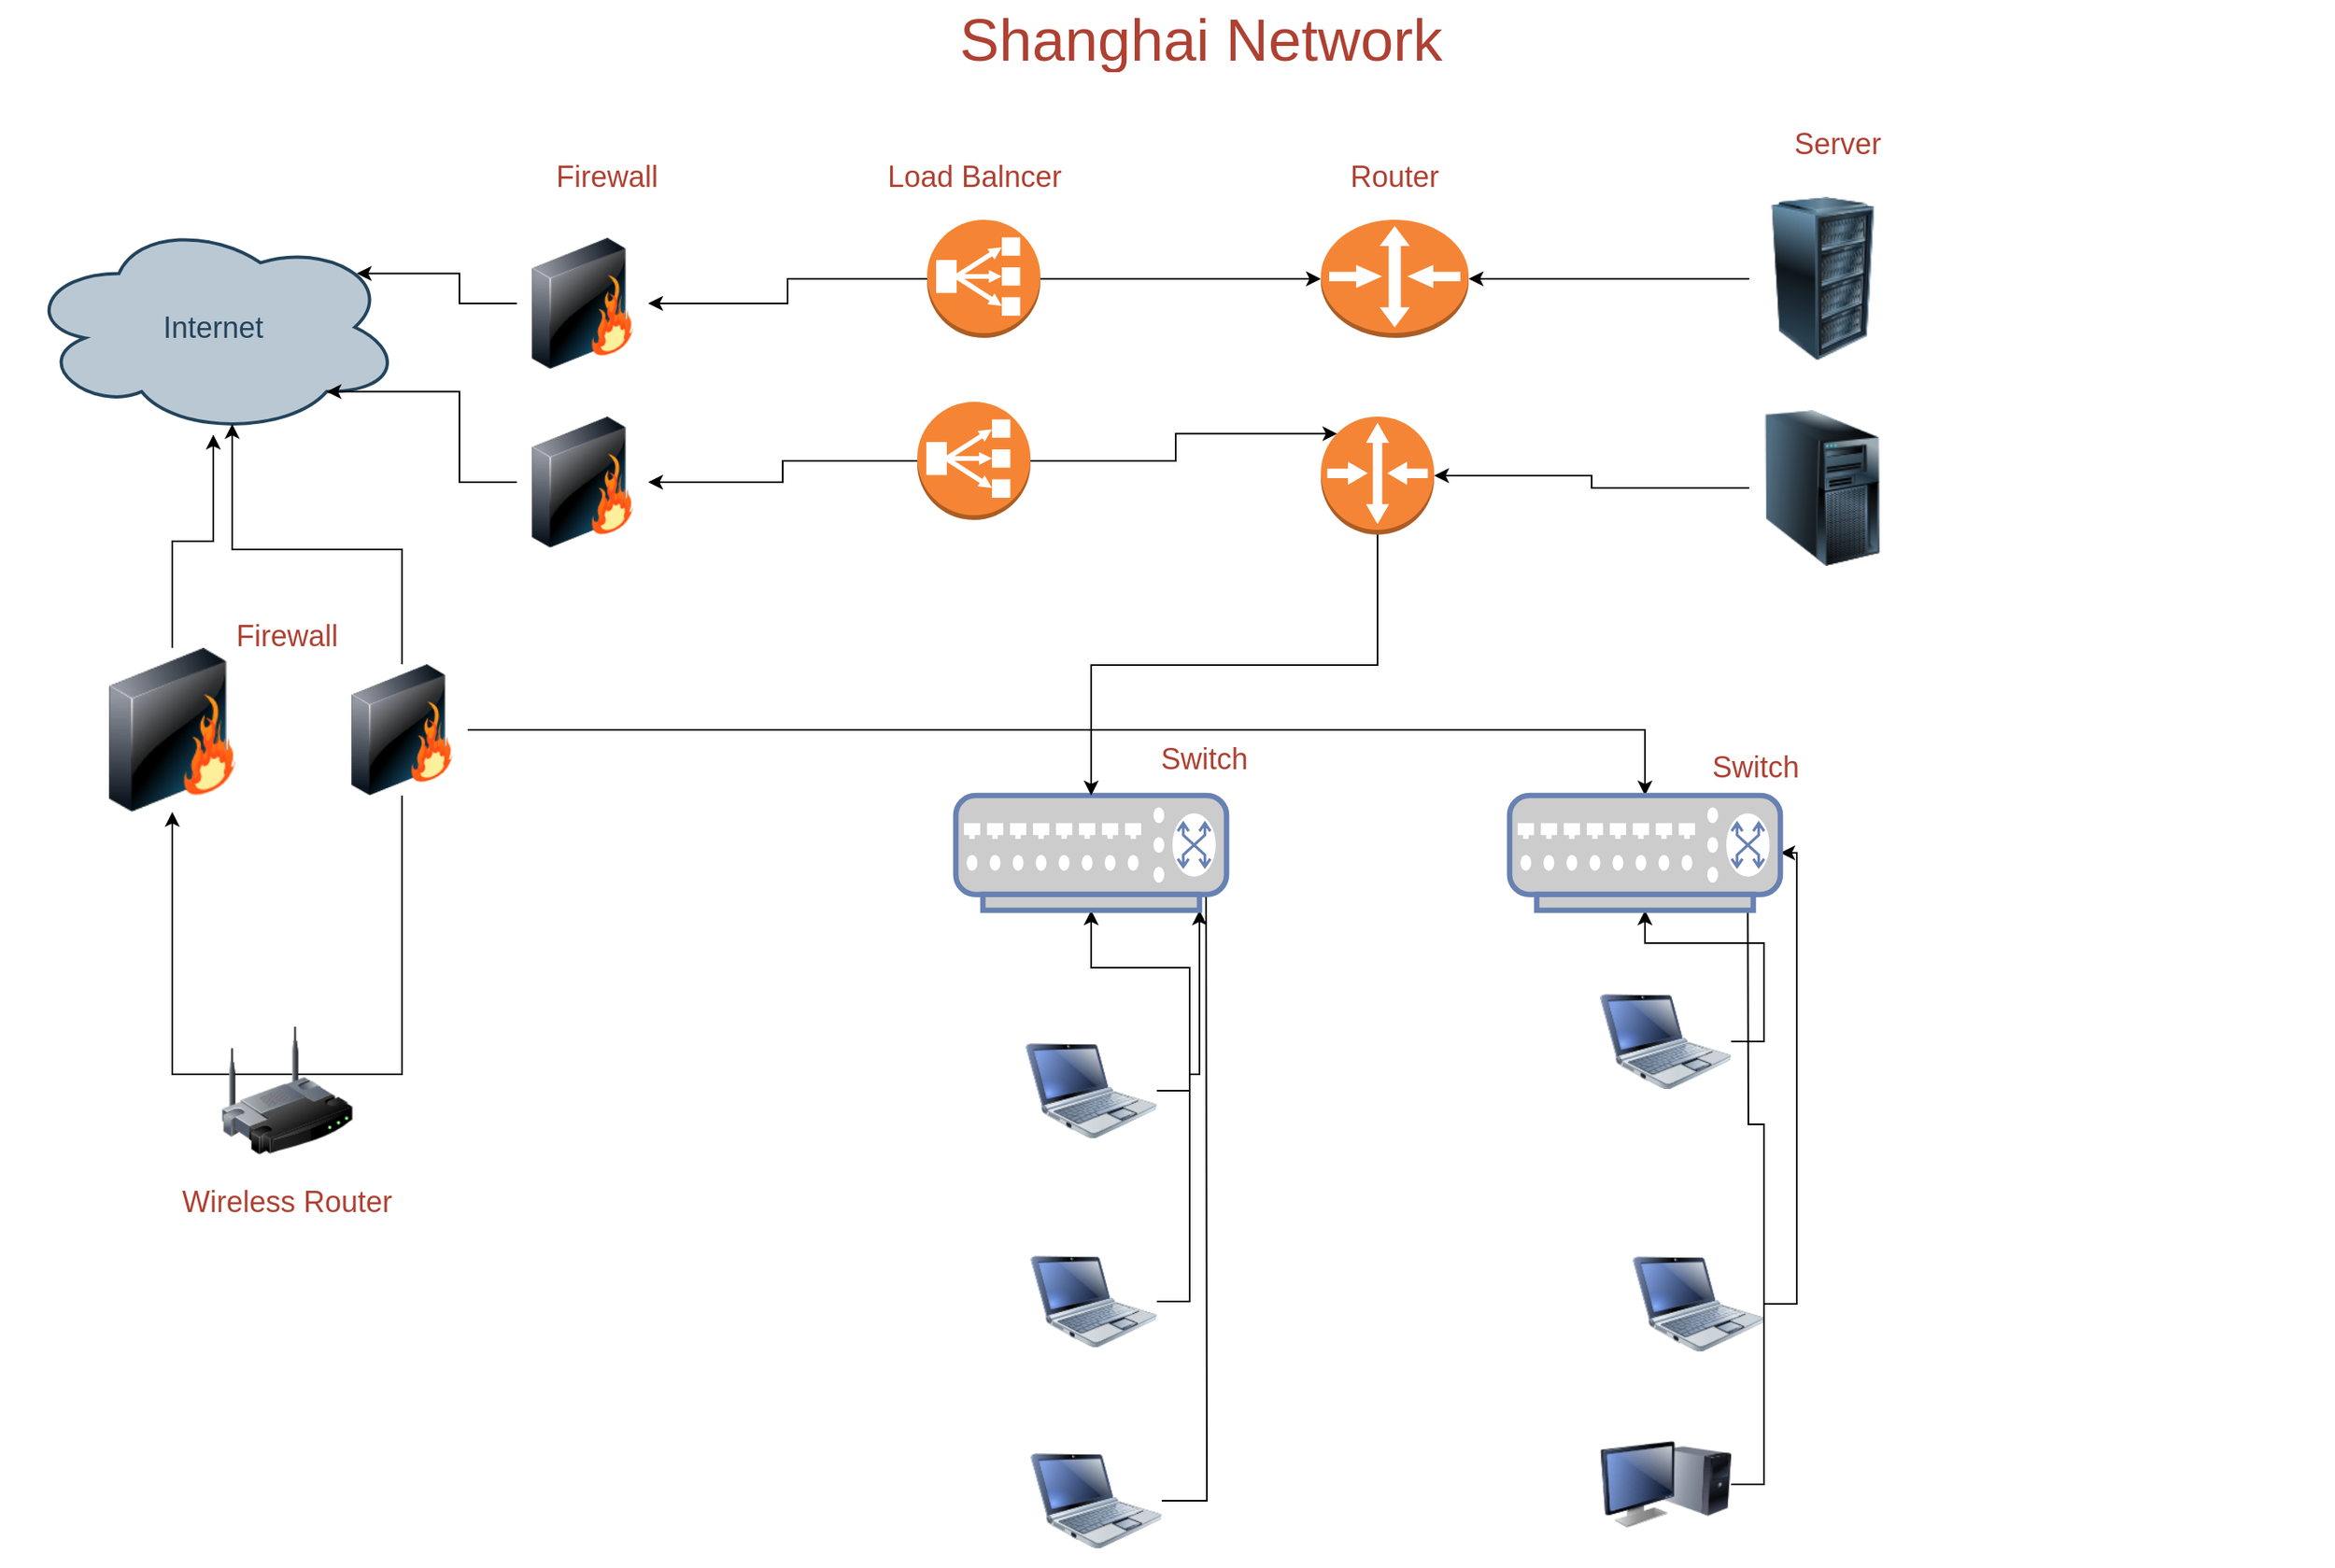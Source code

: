 <mxfile version="13.8.8" type="device"><diagram id="a45cf8ec-cd66-6f27-3ac3-be6e809c9e4a" name="Page-1"><mxGraphModel dx="1763" dy="1385" grid="1" gridSize="10" guides="1" tooltips="1" connect="1" arrows="1" fold="1" page="1" pageScale="1" pageWidth="827" pageHeight="1169" background="#ffffff" math="0" shadow="0"><root><mxCell id="0"/><mxCell id="1" parent="0"/><mxCell id="EzzrFtjefUYQEl2xhc6p-193" style="edgeStyle=orthogonalEdgeStyle;rounded=0;orthogonalLoop=1;jettySize=auto;html=1;exitX=1;exitY=0.5;exitDx=0;exitDy=0;entryX=1;entryY=0.5;entryDx=0;entryDy=0;entryPerimeter=0;" edge="1" parent="1" source="27" target="EzzrFtjefUYQEl2xhc6p-188"><mxGeometry relative="1" as="geometry"/></mxCell><mxCell id="27" value="" style="image;html=1;image=img/lib/clip_art/computers/Netbook_128x128.png;shadow=0;strokeColor=#000000;fillColor=#FFFFFF;gradientColor=none;fontSize=18;fontColor=#F08705;fontStyle=0" parent="1" vertex="1"><mxGeometry x="1090" y="770" width="80" height="80" as="geometry"/></mxCell><mxCell id="EzzrFtjefUYQEl2xhc6p-195" style="edgeStyle=orthogonalEdgeStyle;rounded=0;orthogonalLoop=1;jettySize=auto;html=1;exitX=1;exitY=0.5;exitDx=0;exitDy=0;" edge="1" parent="1" source="28" target="EzzrFtjefUYQEl2xhc6p-175"><mxGeometry relative="1" as="geometry"/></mxCell><mxCell id="28" value="" style="image;html=1;image=img/lib/clip_art/computers/Netbook_128x128.png;shadow=0;strokeColor=#000000;fillColor=#FFFFFF;gradientColor=none;fontSize=18;fontColor=#F08705;fontStyle=0" parent="1" vertex="1"><mxGeometry x="720" y="640" width="80" height="80" as="geometry"/></mxCell><mxCell id="EzzrFtjefUYQEl2xhc6p-196" style="edgeStyle=orthogonalEdgeStyle;rounded=0;orthogonalLoop=1;jettySize=auto;html=1;exitX=1;exitY=0.5;exitDx=0;exitDy=0;entryX=0.9;entryY=1;entryDx=0;entryDy=0;entryPerimeter=0;" edge="1" parent="1" source="29" target="EzzrFtjefUYQEl2xhc6p-175"><mxGeometry relative="1" as="geometry"/></mxCell><mxCell id="29" value="" style="image;html=1;image=img/lib/clip_art/computers/Netbook_128x128.png;shadow=0;strokeColor=#000000;fillColor=#FFFFFF;gradientColor=none;fontSize=18;fontColor=#F08705;fontStyle=0" parent="1" vertex="1"><mxGeometry x="723" y="770" width="77" height="77" as="geometry"/></mxCell><mxCell id="EzzrFtjefUYQEl2xhc6p-197" style="edgeStyle=orthogonalEdgeStyle;rounded=0;orthogonalLoop=1;jettySize=auto;html=1;exitX=1;exitY=0.5;exitDx=0;exitDy=0;" edge="1" parent="1" source="34"><mxGeometry relative="1" as="geometry"><mxPoint x="830" y="550" as="targetPoint"/></mxGeometry></mxCell><mxCell id="34" value="" style="image;html=1;image=img/lib/clip_art/computers/Netbook_128x128.png;shadow=0;strokeColor=#000000;fillColor=#FFFFFF;gradientColor=none;fontSize=18;fontColor=#F08705;fontStyle=0" parent="1" vertex="1"><mxGeometry x="723" y="890" width="80" height="80" as="geometry"/></mxCell><mxCell id="EzzrFtjefUYQEl2xhc6p-192" style="edgeStyle=orthogonalEdgeStyle;rounded=0;orthogonalLoop=1;jettySize=auto;html=1;exitX=1;exitY=0.5;exitDx=0;exitDy=0;" edge="1" parent="1" source="35" target="EzzrFtjefUYQEl2xhc6p-188"><mxGeometry relative="1" as="geometry"/></mxCell><mxCell id="35" value="" style="image;html=1;image=img/lib/clip_art/computers/Netbook_128x128.png;shadow=0;strokeColor=#000000;fillColor=#FFFFFF;gradientColor=none;fontSize=18;fontColor=#F08705;fontStyle=0" parent="1" vertex="1"><mxGeometry x="1070" y="610" width="80" height="80" as="geometry"/></mxCell><mxCell id="EzzrFtjefUYQEl2xhc6p-189" style="edgeStyle=orthogonalEdgeStyle;rounded=0;orthogonalLoop=1;jettySize=auto;html=1;exitX=0;exitY=0.5;exitDx=0;exitDy=0;entryX=1;entryY=0.5;entryDx=0;entryDy=0;entryPerimeter=0;" edge="1" parent="1" source="41" target="EzzrFtjefUYQEl2xhc6p-174"><mxGeometry relative="1" as="geometry"/></mxCell><mxCell id="41" value="" style="image;html=1;image=img/lib/clip_art/computers/Server_Rack_128x128.png;shadow=0;strokeColor=#000000;fillColor=#FFFFFF;gradientColor=none;fontSize=18;fontColor=#F08705;fontStyle=0" parent="1" vertex="1"><mxGeometry x="1161" y="135" width="90" height="100" as="geometry"/></mxCell><mxCell id="EzzrFtjefUYQEl2xhc6p-190" style="edgeStyle=orthogonalEdgeStyle;rounded=0;orthogonalLoop=1;jettySize=auto;html=1;exitX=0;exitY=0.5;exitDx=0;exitDy=0;entryX=1;entryY=0.5;entryDx=0;entryDy=0;entryPerimeter=0;" edge="1" parent="1" source="42" target="EzzrFtjefUYQEl2xhc6p-179"><mxGeometry relative="1" as="geometry"/></mxCell><mxCell id="42" value="" style="image;html=1;image=img/lib/clip_art/computers/Server_Tower_128x128.png;shadow=0;strokeColor=#000000;fillColor=#FFFFFF;gradientColor=none;fontSize=18;fontColor=#F08705;fontStyle=0" parent="1" vertex="1"><mxGeometry x="1161" y="265" width="89" height="95" as="geometry"/></mxCell><mxCell id="49" value="Internet" style="ellipse;shape=cloud;whiteSpace=wrap;html=1;shadow=0;strokeColor=#23445D;fillColor=#BAC8D3;gradientColor=none;fontSize=18;fontColor=#23445D;fontStyle=0;gradientDirection=north;strokeWidth=2;" parent="1" vertex="1"><mxGeometry x="110" y="149" width="230" height="131" as="geometry"/></mxCell><mxCell id="EzzrFtjefUYQEl2xhc6p-194" style="edgeStyle=orthogonalEdgeStyle;rounded=0;orthogonalLoop=1;jettySize=auto;html=1;exitX=1;exitY=0.5;exitDx=0;exitDy=0;" edge="1" parent="1" source="54"><mxGeometry relative="1" as="geometry"><mxPoint x="1160" y="520" as="targetPoint"/></mxGeometry></mxCell><mxCell id="54" value="" style="image;html=1;image=img/lib/clip_art/computers/Monitor_Tower_128x128.png;shadow=0;strokeColor=#000000;fillColor=#FFFFFF;gradientColor=none;fontSize=18;fontColor=#F08705;fontStyle=0" parent="1" vertex="1"><mxGeometry x="1070" y="880" width="80" height="80" as="geometry"/></mxCell><mxCell id="EzzrFtjefUYQEl2xhc6p-207" style="edgeStyle=orthogonalEdgeStyle;rounded=0;orthogonalLoop=1;jettySize=auto;html=1;entryX=0.5;entryY=1;entryDx=0;entryDy=0;exitX=0.5;exitY=1;exitDx=0;exitDy=0;" edge="1" parent="1" source="EzzrFtjefUYQEl2xhc6p-180" target="EzzrFtjefUYQEl2xhc6p-181"><mxGeometry relative="1" as="geometry"><Array as="points"><mxPoint x="340" y="670"/><mxPoint x="200" y="670"/></Array></mxGeometry></mxCell><mxCell id="56" value="" style="image;html=1;image=img/lib/clip_art/networking/Wireless_Router_128x128.png;shadow=0;strokeColor=#000000;fillColor=#FFFFFF;gradientColor=none;fontSize=18;fontColor=#F08705;fontStyle=0" parent="1" vertex="1"><mxGeometry x="230" y="640" width="80" height="80" as="geometry"/></mxCell><mxCell id="EzzrFtjefUYQEl2xhc6p-203" style="edgeStyle=orthogonalEdgeStyle;rounded=0;orthogonalLoop=1;jettySize=auto;html=1;exitX=0;exitY=0.5;exitDx=0;exitDy=0;entryX=0.88;entryY=0.25;entryDx=0;entryDy=0;entryPerimeter=0;" edge="1" parent="1" source="82" target="49"><mxGeometry relative="1" as="geometry"/></mxCell><mxCell id="82" value="" style="image;html=1;image=img/lib/clip_art/networking/Firewall_128x128.png;shadow=0;strokeColor=#000000;fillColor=#FFFFFF;gradientColor=none;fontSize=18;fontColor=#F08705;fontStyle=0" parent="1" vertex="1"><mxGeometry x="410" y="160" width="80" height="80" as="geometry"/></mxCell><mxCell id="168" value="Shanghai Network" style="text;html=1;strokeColor=none;fillColor=none;align=center;verticalAlign=middle;whiteSpace=wrap;overflow=hidden;shadow=0;fontSize=36;fontColor=#AE4132;fontStyle=0" parent="1" vertex="1"><mxGeometry x="137" y="15" width="1380" height="45" as="geometry"/></mxCell><mxCell id="171" style="edgeStyle=orthogonalEdgeStyle;rounded=0;jumpStyle=none;html=1;exitX=0;exitY=0.5;entryX=0;entryY=0.5;shadow=0;labelBackgroundColor=none;startArrow=none;startFill=0;endArrow=classic;endFill=1;endSize=6;jettySize=auto;orthogonalLoop=1;strokeColor=#23445D;strokeWidth=2;fillColor=#F08705;fontFamily=Helvetica;fontSize=14;fontColor=#F08705;align=left;fontStyle=0" parent="1" source="168" target="168" edge="1"><mxGeometry relative="1" as="geometry"/></mxCell><mxCell id="172" style="edgeStyle=orthogonalEdgeStyle;rounded=0;jumpStyle=none;html=1;exitX=0.75;exitY=0;entryX=0.75;entryY=0;shadow=0;labelBackgroundColor=none;startArrow=none;startFill=0;endArrow=classic;endFill=1;endSize=6;jettySize=auto;orthogonalLoop=1;strokeColor=#23445D;strokeWidth=2;fillColor=#F08705;fontFamily=Helvetica;fontSize=14;fontColor=#FFFFFF;align=left;fontStyle=0" parent="1" source="27" target="27" edge="1"><mxGeometry relative="1" as="geometry"/></mxCell><mxCell id="EzzrFtjefUYQEl2xhc6p-199" style="edgeStyle=orthogonalEdgeStyle;rounded=0;orthogonalLoop=1;jettySize=auto;html=1;entryX=0;entryY=0.5;entryDx=0;entryDy=0;entryPerimeter=0;" edge="1" parent="1" source="EzzrFtjefUYQEl2xhc6p-172" target="EzzrFtjefUYQEl2xhc6p-174"><mxGeometry relative="1" as="geometry"/></mxCell><mxCell id="EzzrFtjefUYQEl2xhc6p-201" style="edgeStyle=orthogonalEdgeStyle;rounded=0;orthogonalLoop=1;jettySize=auto;html=1;exitX=0;exitY=0.5;exitDx=0;exitDy=0;exitPerimeter=0;" edge="1" parent="1" source="EzzrFtjefUYQEl2xhc6p-172" target="82"><mxGeometry relative="1" as="geometry"/></mxCell><mxCell id="EzzrFtjefUYQEl2xhc6p-172" value="" style="outlineConnect=0;dashed=0;verticalLabelPosition=bottom;verticalAlign=top;align=center;html=1;shape=mxgraph.aws3.classic_load_balancer;fillColor=#F58534;gradientColor=none;" vertex="1" parent="1"><mxGeometry x="660" y="149" width="69" height="72" as="geometry"/></mxCell><mxCell id="EzzrFtjefUYQEl2xhc6p-200" style="edgeStyle=orthogonalEdgeStyle;rounded=0;orthogonalLoop=1;jettySize=auto;html=1;entryX=0.145;entryY=0.145;entryDx=0;entryDy=0;entryPerimeter=0;" edge="1" parent="1" source="EzzrFtjefUYQEl2xhc6p-173" target="EzzrFtjefUYQEl2xhc6p-179"><mxGeometry relative="1" as="geometry"/></mxCell><mxCell id="EzzrFtjefUYQEl2xhc6p-202" style="edgeStyle=orthogonalEdgeStyle;rounded=0;orthogonalLoop=1;jettySize=auto;html=1;exitX=0;exitY=0.5;exitDx=0;exitDy=0;exitPerimeter=0;" edge="1" parent="1" source="EzzrFtjefUYQEl2xhc6p-173" target="EzzrFtjefUYQEl2xhc6p-177"><mxGeometry relative="1" as="geometry"/></mxCell><mxCell id="EzzrFtjefUYQEl2xhc6p-173" value="" style="outlineConnect=0;dashed=0;verticalLabelPosition=bottom;verticalAlign=top;align=center;html=1;shape=mxgraph.aws3.classic_load_balancer;fillColor=#F58534;gradientColor=none;" vertex="1" parent="1"><mxGeometry x="654" y="260" width="69" height="72" as="geometry"/></mxCell><mxCell id="EzzrFtjefUYQEl2xhc6p-174" value="" style="outlineConnect=0;dashed=0;verticalLabelPosition=bottom;verticalAlign=top;align=center;html=1;shape=mxgraph.aws3.router;fillColor=#F58536;gradientColor=none;" vertex="1" parent="1"><mxGeometry x="900" y="149" width="90" height="72" as="geometry"/></mxCell><mxCell id="EzzrFtjefUYQEl2xhc6p-175" value="" style="fontColor=#0066CC;verticalAlign=top;verticalLabelPosition=bottom;labelPosition=center;align=center;html=1;outlineConnect=0;fillColor=#CCCCCC;strokeColor=#6881B3;gradientColor=none;gradientDirection=north;strokeWidth=2;shape=mxgraph.networks.switch;" vertex="1" parent="1"><mxGeometry x="677.5" y="500" width="165" height="70" as="geometry"/></mxCell><mxCell id="EzzrFtjefUYQEl2xhc6p-204" style="edgeStyle=orthogonalEdgeStyle;rounded=0;orthogonalLoop=1;jettySize=auto;html=1;exitX=0;exitY=0.5;exitDx=0;exitDy=0;entryX=0.8;entryY=0.8;entryDx=0;entryDy=0;entryPerimeter=0;" edge="1" parent="1" source="EzzrFtjefUYQEl2xhc6p-177" target="49"><mxGeometry relative="1" as="geometry"/></mxCell><mxCell id="EzzrFtjefUYQEl2xhc6p-177" value="" style="image;html=1;image=img/lib/clip_art/networking/Firewall_128x128.png;shadow=0;strokeColor=#000000;fillColor=#FFFFFF;gradientColor=none;fontSize=18;fontColor=#F08705;fontStyle=0" vertex="1" parent="1"><mxGeometry x="410" y="269" width="80" height="80" as="geometry"/></mxCell><mxCell id="EzzrFtjefUYQEl2xhc6p-191" style="edgeStyle=orthogonalEdgeStyle;rounded=0;orthogonalLoop=1;jettySize=auto;html=1;exitX=0.5;exitY=1;exitDx=0;exitDy=0;exitPerimeter=0;" edge="1" parent="1" source="EzzrFtjefUYQEl2xhc6p-179" target="EzzrFtjefUYQEl2xhc6p-175"><mxGeometry relative="1" as="geometry"/></mxCell><mxCell id="EzzrFtjefUYQEl2xhc6p-179" value="" style="outlineConnect=0;dashed=0;verticalLabelPosition=bottom;verticalAlign=top;align=center;html=1;shape=mxgraph.aws3.router;fillColor=#F58536;gradientColor=none;" vertex="1" parent="1"><mxGeometry x="900" y="269" width="69" height="72" as="geometry"/></mxCell><mxCell id="EzzrFtjefUYQEl2xhc6p-198" style="edgeStyle=orthogonalEdgeStyle;rounded=0;orthogonalLoop=1;jettySize=auto;html=1;entryX=0.5;entryY=0;entryDx=0;entryDy=0;entryPerimeter=0;" edge="1" parent="1" source="EzzrFtjefUYQEl2xhc6p-180" target="EzzrFtjefUYQEl2xhc6p-188"><mxGeometry relative="1" as="geometry"/></mxCell><mxCell id="EzzrFtjefUYQEl2xhc6p-206" style="edgeStyle=orthogonalEdgeStyle;rounded=0;orthogonalLoop=1;jettySize=auto;html=1;entryX=0.55;entryY=0.95;entryDx=0;entryDy=0;entryPerimeter=0;" edge="1" parent="1" source="EzzrFtjefUYQEl2xhc6p-180" target="49"><mxGeometry relative="1" as="geometry"/></mxCell><mxCell id="EzzrFtjefUYQEl2xhc6p-180" value="" style="image;html=1;image=img/lib/clip_art/networking/Firewall_128x128.png;shadow=0;strokeColor=#000000;fillColor=#FFFFFF;gradientColor=none;fontSize=18;fontColor=#F08705;fontStyle=0" vertex="1" parent="1"><mxGeometry x="300" y="420" width="80" height="80" as="geometry"/></mxCell><mxCell id="EzzrFtjefUYQEl2xhc6p-205" style="edgeStyle=orthogonalEdgeStyle;rounded=0;orthogonalLoop=1;jettySize=auto;html=1;" edge="1" parent="1" source="EzzrFtjefUYQEl2xhc6p-181" target="49"><mxGeometry relative="1" as="geometry"/></mxCell><mxCell id="EzzrFtjefUYQEl2xhc6p-181" value="" style="image;html=1;image=img/lib/clip_art/networking/Firewall_128x128.png;shadow=0;strokeColor=#000000;fillColor=#FFFFFF;gradientColor=none;fontSize=18;fontColor=#F08705;fontStyle=0" vertex="1" parent="1"><mxGeometry x="160" y="410" width="80" height="100" as="geometry"/></mxCell><mxCell id="EzzrFtjefUYQEl2xhc6p-188" value="" style="fontColor=#0066CC;verticalAlign=top;verticalLabelPosition=bottom;labelPosition=center;align=center;html=1;outlineConnect=0;fillColor=#CCCCCC;strokeColor=#6881B3;gradientColor=none;gradientDirection=north;strokeWidth=2;shape=mxgraph.networks.switch;" vertex="1" parent="1"><mxGeometry x="1015" y="500" width="165" height="70" as="geometry"/></mxCell><mxCell id="EzzrFtjefUYQEl2xhc6p-208" value="Load Balncer" style="text;html=1;strokeColor=none;fillColor=none;align=center;verticalAlign=middle;whiteSpace=wrap;overflow=hidden;shadow=0;fontSize=18;fontColor=#AE4132;fontStyle=0" vertex="1" parent="1"><mxGeometry x="513.5" y="100" width="350" height="45" as="geometry"/></mxCell><mxCell id="EzzrFtjefUYQEl2xhc6p-209" value="Router" style="text;html=1;strokeColor=none;fillColor=none;align=center;verticalAlign=middle;whiteSpace=wrap;overflow=hidden;shadow=0;fontSize=18;fontColor=#AE4132;fontStyle=0" vertex="1" parent="1"><mxGeometry x="770" y="100" width="350" height="45" as="geometry"/></mxCell><mxCell id="EzzrFtjefUYQEl2xhc6p-210" value="Server" style="text;html=1;strokeColor=none;fillColor=none;align=center;verticalAlign=middle;whiteSpace=wrap;overflow=hidden;shadow=0;fontSize=18;fontColor=#AE4132;fontStyle=0" vertex="1" parent="1"><mxGeometry x="1040" y="80" width="350" height="45" as="geometry"/></mxCell><mxCell id="EzzrFtjefUYQEl2xhc6p-211" value="Switch" style="text;html=1;strokeColor=none;fillColor=none;align=center;verticalAlign=middle;whiteSpace=wrap;overflow=hidden;shadow=0;fontSize=18;fontColor=#AE4132;fontStyle=0" vertex="1" parent="1"><mxGeometry x="654" y="455" width="350" height="45" as="geometry"/></mxCell><mxCell id="EzzrFtjefUYQEl2xhc6p-212" value="Wireless Router" style="text;html=1;strokeColor=none;fillColor=none;align=center;verticalAlign=middle;whiteSpace=wrap;overflow=hidden;shadow=0;fontSize=18;fontColor=#AE4132;fontStyle=0" vertex="1" parent="1"><mxGeometry x="95" y="725" width="350" height="45" as="geometry"/></mxCell><mxCell id="EzzrFtjefUYQEl2xhc6p-213" value="Firewall" style="text;html=1;strokeColor=none;fillColor=none;align=center;verticalAlign=middle;whiteSpace=wrap;overflow=hidden;shadow=0;fontSize=18;fontColor=#AE4132;fontStyle=0" vertex="1" parent="1"><mxGeometry x="290" y="100" width="350" height="45" as="geometry"/></mxCell><mxCell id="EzzrFtjefUYQEl2xhc6p-214" value="Firewall" style="text;html=1;strokeColor=none;fillColor=none;align=center;verticalAlign=middle;whiteSpace=wrap;overflow=hidden;shadow=0;fontSize=18;fontColor=#AE4132;fontStyle=0" vertex="1" parent="1"><mxGeometry x="95" y="380" width="350" height="45" as="geometry"/></mxCell><mxCell id="EzzrFtjefUYQEl2xhc6p-215" value="Switch" style="text;html=1;strokeColor=none;fillColor=none;align=center;verticalAlign=middle;whiteSpace=wrap;overflow=hidden;shadow=0;fontSize=18;fontColor=#AE4132;fontStyle=0" vertex="1" parent="1"><mxGeometry x="990" y="460" width="350" height="45" as="geometry"/></mxCell></root></mxGraphModel></diagram></mxfile>